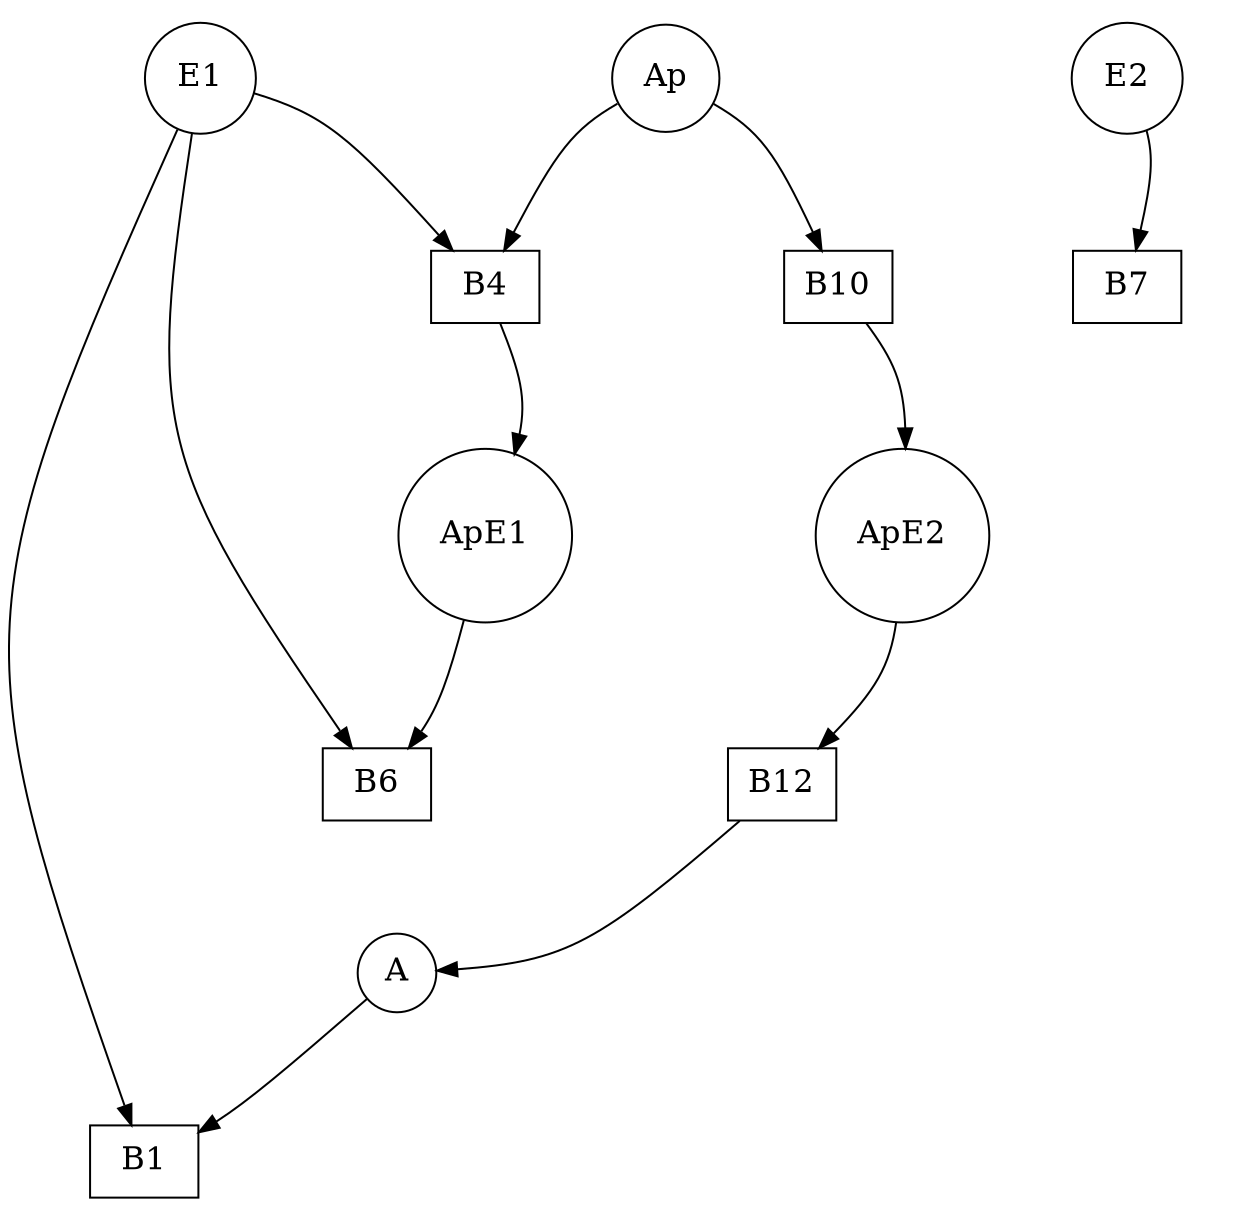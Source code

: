strict digraph G {
remincross="true";
ratio="fill";
splines="curved";
overlap="true";
size="8.3,8.3";
ApE2 [shape="circle", fontsize=16, pos="50.0,80.0!"];
E1 [shape="circle", fontsize=16, pos="160.0,200.0!"];
A [shape="circle", fontsize=16, pos="0.0,120.0!"];
E2 [shape="circle", fontsize=16, pos="140.0,40.0!"];
B12 [shape="box", fontsize=16, pos="0.0,60.0!"];
ApE1 [shape="circle", fontsize=16, pos="260.0,128.0!"];
Ap [shape="circle", fontsize=16, pos="160.0,160.0!"];
B7 [shape="box", fontsize=16, pos="300.0,90.0!"];
B6 [shape="box", fontsize=16, pos="320.0,160.0!"];
B4 [shape="box", fontsize=16, pos="220.0,170.0!"];
B1 [shape="box", fontsize=16, pos="0.0,200.0!"];
B10 [shape="box", fontsize=16, pos="110.0,90.0!"];
ApE1 -> B6;
A -> B1;
B6 -> E1;
B10 -> ApE2;
E1 -> B1;
B4 -> ApE1;
ApE2 -> B12;
E2 -> B7;
Ap -> B4;
E1 -> B4;
B12 -> A;
Ap -> B10;
}
